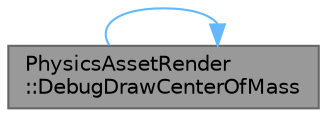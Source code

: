 digraph "PhysicsAssetRender::DebugDrawCenterOfMass"
{
 // INTERACTIVE_SVG=YES
 // LATEX_PDF_SIZE
  bgcolor="transparent";
  edge [fontname=Helvetica,fontsize=10,labelfontname=Helvetica,labelfontsize=10];
  node [fontname=Helvetica,fontsize=10,shape=box,height=0.2,width=0.4];
  rankdir="LR";
  Node1 [id="Node000001",label="PhysicsAssetRender\l::DebugDrawCenterOfMass",height=0.2,width=0.4,color="gray40", fillcolor="grey60", style="filled", fontcolor="black",tooltip="Debug draw the Center of Masses for all bodies in the supplied Skeletal Mesh."];
  Node1 -> Node1 [id="edge1_Node000001_Node000001",color="steelblue1",style="solid",tooltip=" "];
}
